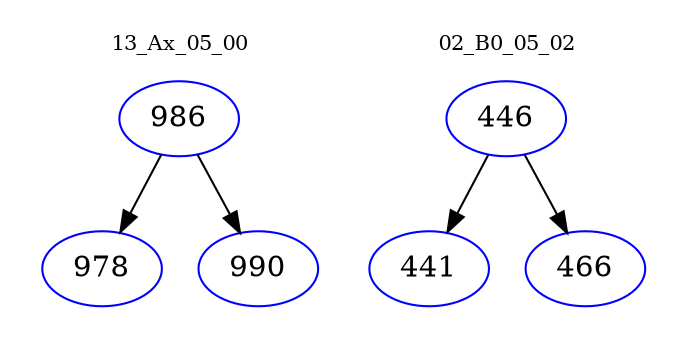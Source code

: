 digraph{
subgraph cluster_0 {
color = white
label = "13_Ax_05_00";
fontsize=10;
T0_986 [label="986", color="blue"]
T0_986 -> T0_978 [color="black"]
T0_978 [label="978", color="blue"]
T0_986 -> T0_990 [color="black"]
T0_990 [label="990", color="blue"]
}
subgraph cluster_1 {
color = white
label = "02_B0_05_02";
fontsize=10;
T1_446 [label="446", color="blue"]
T1_446 -> T1_441 [color="black"]
T1_441 [label="441", color="blue"]
T1_446 -> T1_466 [color="black"]
T1_466 [label="466", color="blue"]
}
}
